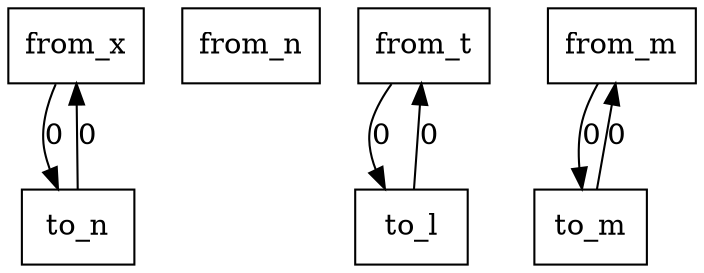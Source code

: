 digraph {
    graph [rankdir=TB
          ,bgcolor=transparent];
    node [shape=box
         ,fillcolor=white
         ,style=filled];
    0 [label=<from_x>];
    1 [label=<from_n>];
    2 [label=<from_t>];
    3 [label=<from_m>];
    4 [label=<to_l>];
    5 [label=<to_n>];
    6 [label=<to_m>];
    0 -> 5 [label=0];
    2 -> 4 [label=0];
    3 -> 6 [label=0];
    4 -> 2 [label=0];
    5 -> 0 [label=0];
    6 -> 3 [label=0];
}